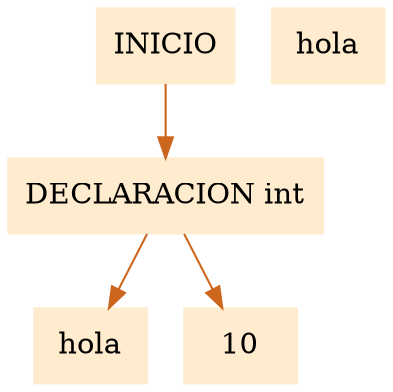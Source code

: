 digraph G {node[shape=box, style=filled, color=blanchedalmond]; edge[color=chocolate3];rankdir=UD 
raiz [ label ="INICIO"];
raiz->nodo0_de;nodo0_de [ label ="DECLARACION int"];
nodo1_id [ label ="hola"];
nodo0_de ->nodo1_id;nodo0_de ->nodo1_var;
nodo1_var [ label ="10"];
hola}